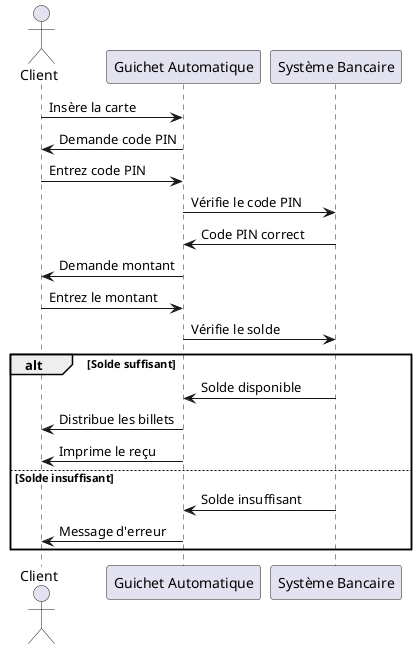 @startuml test
actor Client
participant "Guichet Automatique" as ATM
participant "Système Bancaire" as Bank

Client -> ATM : Insère la carte
ATM -> Client : Demande code PIN
Client -> ATM : Entrez code PIN
ATM -> Bank : Vérifie le code PIN
Bank -> ATM : Code PIN correct
ATM -> Client : Demande montant
Client -> ATM : Entrez le montant
ATM -> Bank : Vérifie le solde
alt Solde suffisant
    Bank -> ATM : Solde disponible
    ATM -> Client : Distribue les billets
    ATM -> Client : Imprime le reçu
else Solde insuffisant
    Bank -> ATM : Solde insuffisant
    ATM -> Client : Message d'erreur
end
@enduml